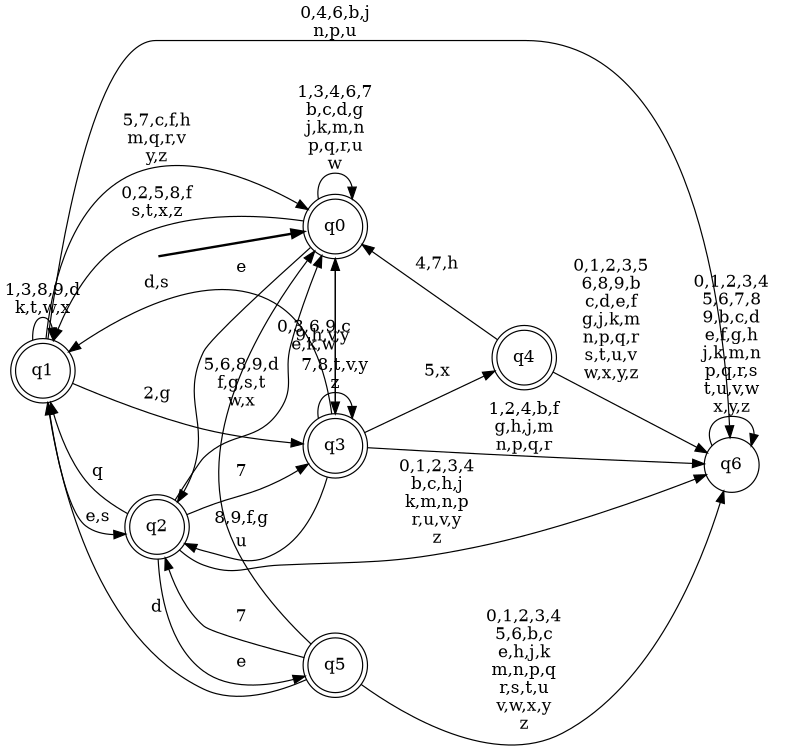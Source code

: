 digraph BlueStar {
__start0 [style = invis, shape = none, label = "", width = 0, height = 0];

rankdir=LR;
size="8,5";

s0 [style="rounded,filled", color="black", fillcolor="white" shape="doublecircle", label="q0"];
s1 [style="rounded,filled", color="black", fillcolor="white" shape="doublecircle", label="q1"];
s2 [style="rounded,filled", color="black", fillcolor="white" shape="doublecircle", label="q2"];
s3 [style="rounded,filled", color="black", fillcolor="white" shape="doublecircle", label="q3"];
s4 [style="rounded,filled", color="black", fillcolor="white" shape="doublecircle", label="q4"];
s5 [style="rounded,filled", color="black", fillcolor="white" shape="doublecircle", label="q5"];
s6 [style="filled", color="black", fillcolor="white" shape="circle", label="q6"];
subgraph cluster_main { 
	graph [pad=".75", ranksep="0.15", nodesep="0.15"];
	 style=invis; 
	__start0 -> s0 [penwidth=2];
}
s0 -> s0 [label="1,3,4,6,7\nb,c,d,g\nj,k,m,n\np,q,r,u\nw"];
s0 -> s1 [label="0,2,5,8,f\ns,t,x,z"];
s0 -> s2 [label="e"];
s0 -> s3 [label="9,h,v,y"];
s1 -> s0 [label="5,7,c,f,h\nm,q,r,v\ny,z"];
s1 -> s1 [label="1,3,8,9,d\nk,t,w,x"];
s1 -> s2 [label="e,s"];
s1 -> s3 [label="2,g"];
s1 -> s6 [label="0,4,6,b,j\nn,p,u"];
s2 -> s0 [label="5,6,8,9,d\nf,g,s,t\nw,x"];
s2 -> s1 [label="q"];
s2 -> s3 [label="7"];
s2 -> s5 [label="e"];
s2 -> s6 [label="0,1,2,3,4\nb,c,h,j\nk,m,n,p\nr,u,v,y\nz"];
s3 -> s0 [label="0,3,6,9,c\ne,k,w"];
s3 -> s1 [label="d,s"];
s3 -> s2 [label="u"];
s3 -> s3 [label="7,8,t,v,y\nz"];
s3 -> s4 [label="5,x"];
s3 -> s6 [label="1,2,4,b,f\ng,h,j,m\nn,p,q,r"];
s4 -> s0 [label="4,7,h"];
s4 -> s6 [label="0,1,2,3,5\n6,8,9,b\nc,d,e,f\ng,j,k,m\nn,p,q,r\ns,t,u,v\nw,x,y,z"];
s5 -> s0 [label="8,9,f,g"];
s5 -> s1 [label="d"];
s5 -> s2 [label="7"];
s5 -> s6 [label="0,1,2,3,4\n5,6,b,c\ne,h,j,k\nm,n,p,q\nr,s,t,u\nv,w,x,y\nz"];
s6 -> s6 [label="0,1,2,3,4\n5,6,7,8\n9,b,c,d\ne,f,g,h\nj,k,m,n\np,q,r,s\nt,u,v,w\nx,y,z"];

}